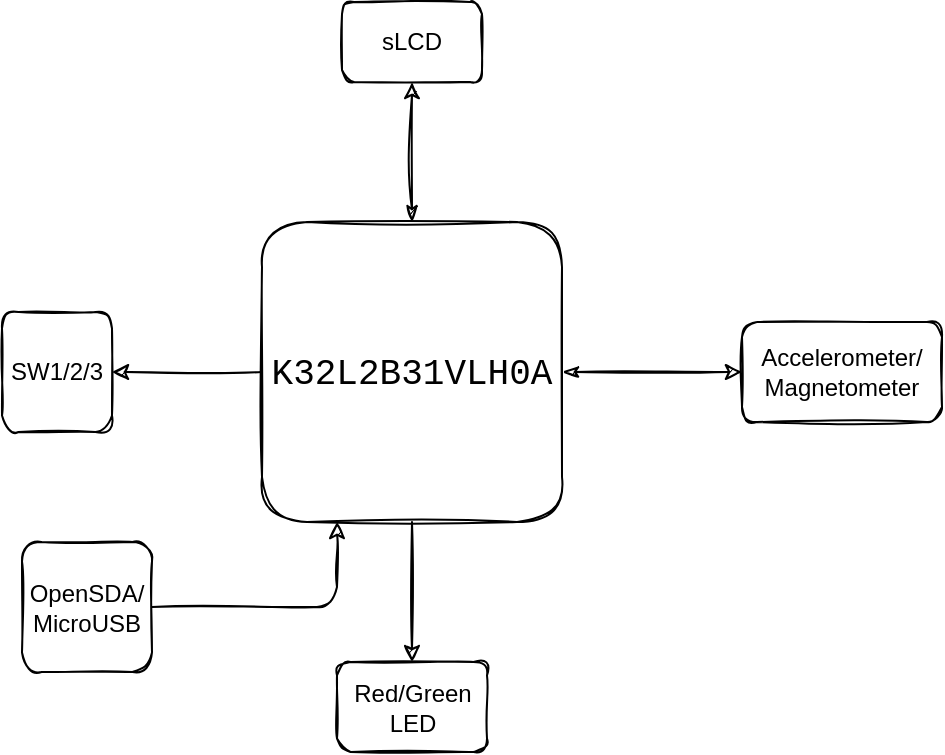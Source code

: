 <mxfile version="17.2.1" type="device"><diagram id="VLTLimeHcGMED49jt_Sk" name="Page-1"><mxGraphModel dx="1038" dy="657" grid="1" gridSize="10" guides="1" tooltips="1" connect="1" arrows="1" fold="1" page="1" pageScale="1" pageWidth="850" pageHeight="1100" math="0" shadow="0"><root><mxCell id="0"/><mxCell id="1" parent="0"/><mxCell id="SfD1iOAlmKZTiN7KAXSF-3" value="" style="edgeStyle=orthogonalEdgeStyle;rounded=1;orthogonalLoop=1;jettySize=auto;html=1;startArrow=classicThin;startFill=1;sketch=1;" edge="1" parent="1" source="SfD1iOAlmKZTiN7KAXSF-1" target="SfD1iOAlmKZTiN7KAXSF-2"><mxGeometry relative="1" as="geometry"/></mxCell><mxCell id="SfD1iOAlmKZTiN7KAXSF-6" value="" style="edgeStyle=orthogonalEdgeStyle;rounded=1;orthogonalLoop=1;jettySize=auto;html=1;startArrow=classicThin;startFill=1;sketch=1;" edge="1" parent="1" source="SfD1iOAlmKZTiN7KAXSF-1" target="SfD1iOAlmKZTiN7KAXSF-5"><mxGeometry relative="1" as="geometry"/></mxCell><mxCell id="SfD1iOAlmKZTiN7KAXSF-11" value="" style="edgeStyle=orthogonalEdgeStyle;rounded=1;orthogonalLoop=1;jettySize=auto;html=1;startArrow=none;startFill=0;sketch=1;" edge="1" parent="1" source="SfD1iOAlmKZTiN7KAXSF-1" target="SfD1iOAlmKZTiN7KAXSF-10"><mxGeometry relative="1" as="geometry"><Array as="points"><mxPoint x="390" y="350"/><mxPoint x="390" y="350"/></Array></mxGeometry></mxCell><mxCell id="SfD1iOAlmKZTiN7KAXSF-13" value="" style="edgeStyle=orthogonalEdgeStyle;rounded=1;orthogonalLoop=1;jettySize=auto;html=1;startArrow=none;startFill=0;sketch=1;" edge="1" parent="1" source="SfD1iOAlmKZTiN7KAXSF-1" target="SfD1iOAlmKZTiN7KAXSF-12"><mxGeometry relative="1" as="geometry"/></mxCell><mxCell id="SfD1iOAlmKZTiN7KAXSF-1" value="&lt;div style=&quot;font-family: &amp;#34;consolas&amp;#34; , &amp;#34;courier new&amp;#34; , monospace ; font-size: 18px ; line-height: 24px&quot;&gt;K32L2B31VLH0A&lt;/div&gt;" style="whiteSpace=wrap;html=1;aspect=fixed;sketch=1;rounded=1;" vertex="1" parent="1"><mxGeometry x="320" y="230" width="150" height="150" as="geometry"/></mxCell><mxCell id="SfD1iOAlmKZTiN7KAXSF-2" value="Accelerometer/&lt;br&gt;Magnetometer" style="whiteSpace=wrap;html=1;sketch=1;rounded=1;" vertex="1" parent="1"><mxGeometry x="560" y="280" width="100" height="50" as="geometry"/></mxCell><mxCell id="SfD1iOAlmKZTiN7KAXSF-5" value="sLCD" style="whiteSpace=wrap;html=1;sketch=1;rounded=1;" vertex="1" parent="1"><mxGeometry x="360" y="120" width="70" height="40" as="geometry"/></mxCell><mxCell id="SfD1iOAlmKZTiN7KAXSF-10" value="Red/Green&lt;br&gt;LED" style="whiteSpace=wrap;html=1;sketch=1;rounded=1;" vertex="1" parent="1"><mxGeometry x="357.5" y="450" width="75" height="45" as="geometry"/></mxCell><mxCell id="SfD1iOAlmKZTiN7KAXSF-12" value="SW1/2/3" style="whiteSpace=wrap;html=1;sketch=1;rounded=1;" vertex="1" parent="1"><mxGeometry x="190" y="275" width="55" height="60" as="geometry"/></mxCell><mxCell id="SfD1iOAlmKZTiN7KAXSF-16" value="" style="edgeStyle=orthogonalEdgeStyle;rounded=1;orthogonalLoop=1;jettySize=auto;html=1;startArrow=none;startFill=0;entryX=0.25;entryY=1;entryDx=0;entryDy=0;sketch=1;" edge="1" parent="1" source="SfD1iOAlmKZTiN7KAXSF-14" target="SfD1iOAlmKZTiN7KAXSF-1"><mxGeometry relative="1" as="geometry"/></mxCell><mxCell id="SfD1iOAlmKZTiN7KAXSF-14" value="OpenSDA/&lt;br&gt;MicroUSB" style="whiteSpace=wrap;html=1;aspect=fixed;sketch=1;rounded=1;" vertex="1" parent="1"><mxGeometry x="200" y="390" width="65" height="65" as="geometry"/></mxCell></root></mxGraphModel></diagram></mxfile>